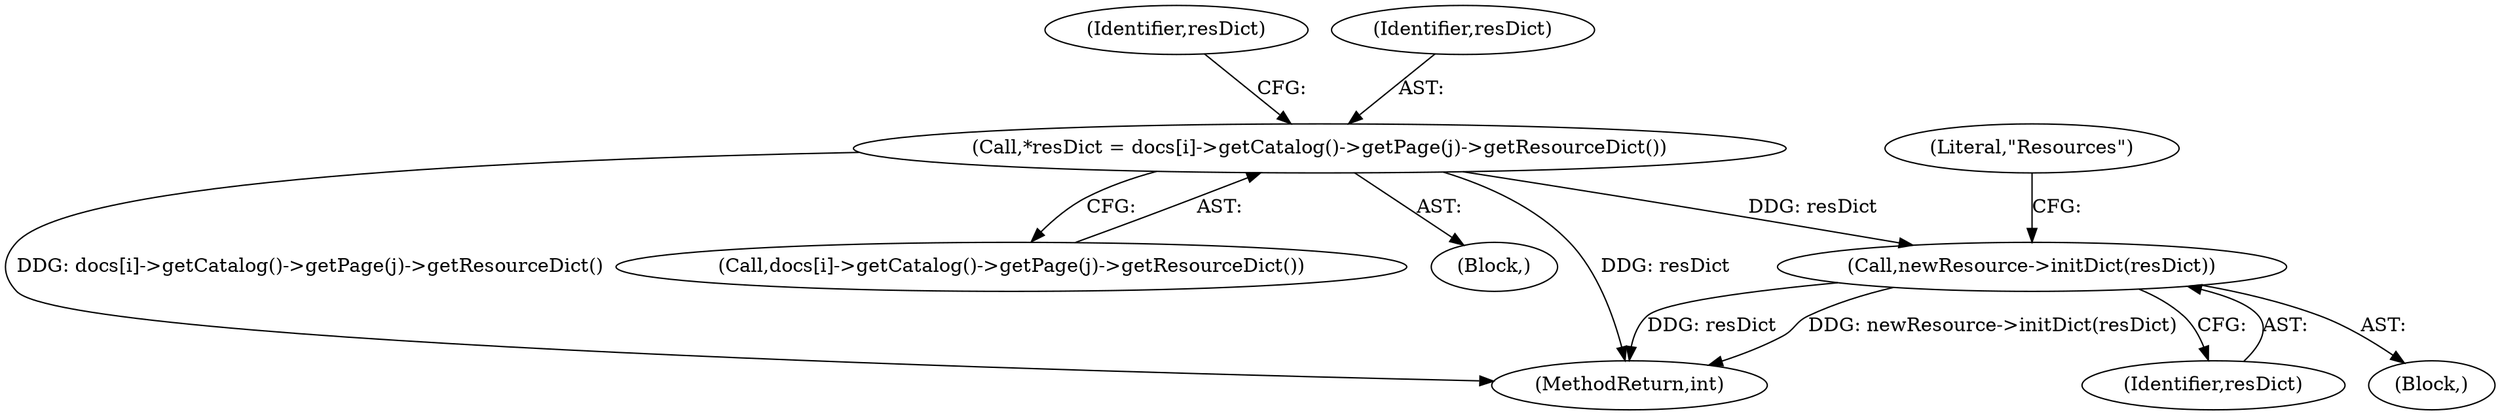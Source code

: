 digraph "0_poppler_5c9b08a875b07853be6c44e43ff5f7f059df666a@pointer" {
"1000653" [label="(Call,*resDict = docs[i]->getCatalog()->getPage(j)->getResourceDict())"];
"1000664" [label="(Call,newResource->initDict(resDict))"];
"1001120" [label="(MethodReturn,int)"];
"1000658" [label="(Block,)"];
"1000655" [label="(Call,docs[i]->getCatalog()->getPage(j)->getResourceDict())"];
"1000628" [label="(Block,)"];
"1000664" [label="(Call,newResource->initDict(resDict))"];
"1000667" [label="(Literal,\"Resources\")"];
"1000657" [label="(Identifier,resDict)"];
"1000653" [label="(Call,*resDict = docs[i]->getCatalog()->getPage(j)->getResourceDict())"];
"1000665" [label="(Identifier,resDict)"];
"1000654" [label="(Identifier,resDict)"];
"1000653" -> "1000628"  [label="AST: "];
"1000653" -> "1000655"  [label="CFG: "];
"1000654" -> "1000653"  [label="AST: "];
"1000655" -> "1000653"  [label="AST: "];
"1000657" -> "1000653"  [label="CFG: "];
"1000653" -> "1001120"  [label="DDG: docs[i]->getCatalog()->getPage(j)->getResourceDict()"];
"1000653" -> "1001120"  [label="DDG: resDict"];
"1000653" -> "1000664"  [label="DDG: resDict"];
"1000664" -> "1000658"  [label="AST: "];
"1000664" -> "1000665"  [label="CFG: "];
"1000665" -> "1000664"  [label="AST: "];
"1000667" -> "1000664"  [label="CFG: "];
"1000664" -> "1001120"  [label="DDG: newResource->initDict(resDict)"];
"1000664" -> "1001120"  [label="DDG: resDict"];
}
